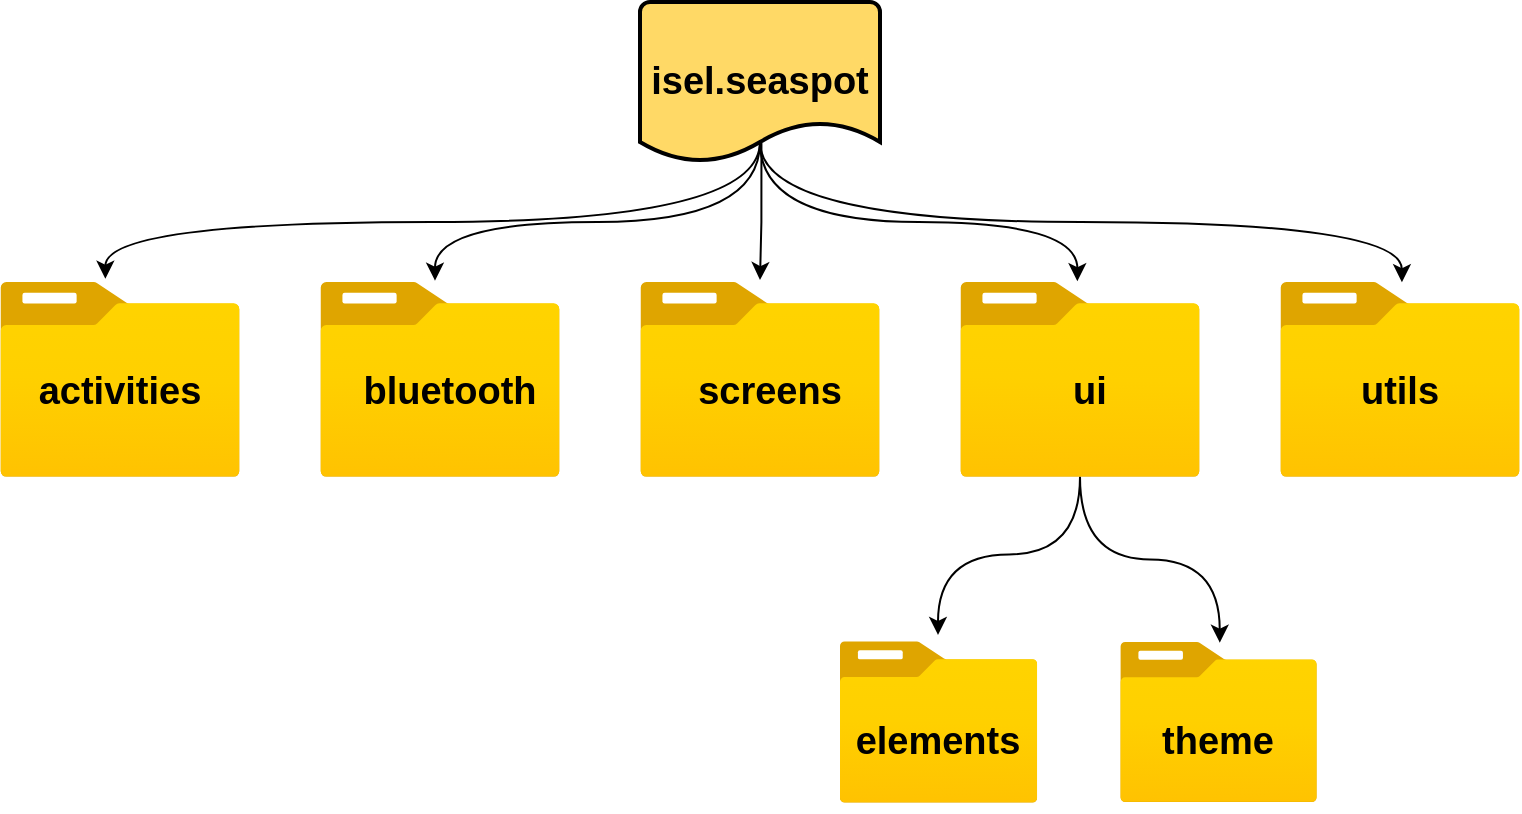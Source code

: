 <mxfile version="21.1.8" type="device">
  <diagram name="Page-1" id="jNWdVCCr6UgHfV_4KWwQ">
    <mxGraphModel dx="1195" dy="672" grid="1" gridSize="10" guides="1" tooltips="1" connect="1" arrows="1" fold="1" page="1" pageScale="1" pageWidth="827" pageHeight="1169" math="0" shadow="0">
      <root>
        <mxCell id="0" />
        <mxCell id="1" parent="0" />
        <mxCell id="-Gym5UrpY2Ay8UnUEYzZ-29" style="edgeStyle=orthogonalEdgeStyle;rounded=0;orthogonalLoop=1;jettySize=auto;html=1;entryX=0.508;entryY=0.001;entryDx=0;entryDy=0;entryPerimeter=0;exitX=0.5;exitY=0.875;exitDx=0;exitDy=0;exitPerimeter=0;curved=1;" edge="1" parent="1" source="-Gym5UrpY2Ay8UnUEYzZ-4" target="-Gym5UrpY2Ay8UnUEYzZ-12">
          <mxGeometry relative="1" as="geometry">
            <Array as="points">
              <mxPoint x="380" y="310" />
              <mxPoint x="701" y="310" />
            </Array>
          </mxGeometry>
        </mxCell>
        <mxCell id="-Gym5UrpY2Ay8UnUEYzZ-30" style="edgeStyle=orthogonalEdgeStyle;rounded=0;orthogonalLoop=1;jettySize=auto;html=1;entryX=0.489;entryY=-0.004;entryDx=0;entryDy=0;entryPerimeter=0;curved=1;" edge="1" parent="1" target="-Gym5UrpY2Ay8UnUEYzZ-11">
          <mxGeometry relative="1" as="geometry">
            <mxPoint x="380" y="270" as="sourcePoint" />
            <Array as="points">
              <mxPoint x="380" y="310" />
              <mxPoint x="539" y="310" />
            </Array>
          </mxGeometry>
        </mxCell>
        <mxCell id="-Gym5UrpY2Ay8UnUEYzZ-31" style="edgeStyle=orthogonalEdgeStyle;rounded=0;orthogonalLoop=1;jettySize=auto;html=1;entryX=0.5;entryY=-0.01;entryDx=0;entryDy=0;entryPerimeter=0;exitX=0.506;exitY=0.871;exitDx=0;exitDy=0;exitPerimeter=0;" edge="1" parent="1" source="-Gym5UrpY2Ay8UnUEYzZ-4" target="-Gym5UrpY2Ay8UnUEYzZ-10">
          <mxGeometry relative="1" as="geometry" />
        </mxCell>
        <mxCell id="-Gym5UrpY2Ay8UnUEYzZ-32" style="edgeStyle=orthogonalEdgeStyle;rounded=0;orthogonalLoop=1;jettySize=auto;html=1;entryX=0.479;entryY=-0.007;entryDx=0;entryDy=0;entryPerimeter=0;curved=1;" edge="1" parent="1" target="-Gym5UrpY2Ay8UnUEYzZ-5">
          <mxGeometry relative="1" as="geometry">
            <mxPoint x="380" y="270" as="sourcePoint" />
            <Array as="points">
              <mxPoint x="380" y="310" />
              <mxPoint x="218" y="310" />
            </Array>
          </mxGeometry>
        </mxCell>
        <mxCell id="-Gym5UrpY2Ay8UnUEYzZ-33" style="edgeStyle=orthogonalEdgeStyle;rounded=0;orthogonalLoop=1;jettySize=auto;html=1;entryX=0.439;entryY=-0.017;entryDx=0;entryDy=0;entryPerimeter=0;curved=1;exitX=0.5;exitY=0.875;exitDx=0;exitDy=0;exitPerimeter=0;" edge="1" parent="1" source="-Gym5UrpY2Ay8UnUEYzZ-4" target="-Gym5UrpY2Ay8UnUEYzZ-13">
          <mxGeometry relative="1" as="geometry">
            <Array as="points">
              <mxPoint x="380" y="310" />
              <mxPoint x="53" y="310" />
            </Array>
          </mxGeometry>
        </mxCell>
        <mxCell id="-Gym5UrpY2Ay8UnUEYzZ-4" value="&lt;font size=&quot;1&quot; style=&quot;&quot;&gt;&lt;b style=&quot;font-size: 19px;&quot;&gt;isel.seaspot&lt;/b&gt;&lt;/font&gt;" style="strokeWidth=2;html=1;shape=mxgraph.flowchart.document2;whiteSpace=wrap;size=0.25;fillColor=#FFD966;fontColor=#000000;" vertex="1" parent="1">
          <mxGeometry x="320" y="200" width="120" height="80" as="geometry" />
        </mxCell>
        <mxCell id="-Gym5UrpY2Ay8UnUEYzZ-5" value="" style="image;aspect=fixed;html=1;points=[];align=center;fontSize=12;image=img/lib/azure2/general/Folder_Blank.svg;" vertex="1" parent="1">
          <mxGeometry x="160" y="340" width="120" height="97.39" as="geometry" />
        </mxCell>
        <mxCell id="-Gym5UrpY2Ay8UnUEYzZ-10" value="" style="image;aspect=fixed;html=1;points=[];align=center;fontSize=12;image=img/lib/azure2/general/Folder_Blank.svg;" vertex="1" parent="1">
          <mxGeometry x="320" y="340" width="120" height="97.39" as="geometry" />
        </mxCell>
        <mxCell id="-Gym5UrpY2Ay8UnUEYzZ-24" style="edgeStyle=orthogonalEdgeStyle;rounded=0;orthogonalLoop=1;jettySize=auto;html=1;entryX=0.497;entryY=0.016;entryDx=0;entryDy=0;entryPerimeter=0;curved=1;" edge="1" parent="1" source="-Gym5UrpY2Ay8UnUEYzZ-11" target="-Gym5UrpY2Ay8UnUEYzZ-19">
          <mxGeometry relative="1" as="geometry" />
        </mxCell>
        <mxCell id="-Gym5UrpY2Ay8UnUEYzZ-28" style="edgeStyle=orthogonalEdgeStyle;rounded=0;orthogonalLoop=1;jettySize=auto;html=1;entryX=0.506;entryY=0.004;entryDx=0;entryDy=0;entryPerimeter=0;curved=1;" edge="1" parent="1" source="-Gym5UrpY2Ay8UnUEYzZ-11" target="-Gym5UrpY2Ay8UnUEYzZ-26">
          <mxGeometry relative="1" as="geometry" />
        </mxCell>
        <mxCell id="-Gym5UrpY2Ay8UnUEYzZ-11" value="" style="image;aspect=fixed;html=1;points=[];align=center;fontSize=12;image=img/lib/azure2/general/Folder_Blank.svg;" vertex="1" parent="1">
          <mxGeometry x="480" y="340" width="120" height="97.39" as="geometry" />
        </mxCell>
        <mxCell id="-Gym5UrpY2Ay8UnUEYzZ-12" value="" style="image;aspect=fixed;html=1;points=[];align=center;fontSize=12;image=img/lib/azure2/general/Folder_Blank.svg;" vertex="1" parent="1">
          <mxGeometry x="640" y="340" width="120" height="97.39" as="geometry" />
        </mxCell>
        <mxCell id="-Gym5UrpY2Ay8UnUEYzZ-13" value="" style="image;aspect=fixed;html=1;points=[];align=center;fontSize=12;image=img/lib/azure2/general/Folder_Blank.svg;" vertex="1" parent="1">
          <mxGeometry y="340" width="120" height="97.39" as="geometry" />
        </mxCell>
        <mxCell id="-Gym5UrpY2Ay8UnUEYzZ-15" value="&lt;font style=&quot;font-size: 19px;&quot; color=&quot;#000000&quot;&gt;&lt;b&gt;activities&lt;/b&gt;&lt;/font&gt;" style="text;html=1;strokeColor=none;fillColor=none;align=center;verticalAlign=middle;whiteSpace=wrap;rounded=0;" vertex="1" parent="1">
          <mxGeometry x="20" y="380" width="80" height="30" as="geometry" />
        </mxCell>
        <mxCell id="-Gym5UrpY2Ay8UnUEYzZ-16" value="&lt;font style=&quot;font-size: 19px;&quot; color=&quot;#000000&quot;&gt;&lt;b&gt;bluetooth&lt;/b&gt;&lt;/font&gt;" style="text;html=1;strokeColor=none;fillColor=none;align=center;verticalAlign=middle;whiteSpace=wrap;rounded=0;" vertex="1" parent="1">
          <mxGeometry x="180" y="380" width="90" height="30" as="geometry" />
        </mxCell>
        <mxCell id="-Gym5UrpY2Ay8UnUEYzZ-17" value="&lt;font style=&quot;font-size: 19px;&quot; color=&quot;#000000&quot;&gt;&lt;b&gt;screens&lt;/b&gt;&lt;/font&gt;" style="text;html=1;strokeColor=none;fillColor=none;align=center;verticalAlign=middle;whiteSpace=wrap;rounded=0;" vertex="1" parent="1">
          <mxGeometry x="340" y="380" width="90" height="30" as="geometry" />
        </mxCell>
        <mxCell id="-Gym5UrpY2Ay8UnUEYzZ-18" value="&lt;font style=&quot;font-size: 19px;&quot; color=&quot;#000000&quot;&gt;&lt;b&gt;ui&lt;/b&gt;&lt;/font&gt;" style="text;html=1;strokeColor=none;fillColor=none;align=center;verticalAlign=middle;whiteSpace=wrap;rounded=0;" vertex="1" parent="1">
          <mxGeometry x="500" y="380" width="90" height="30" as="geometry" />
        </mxCell>
        <mxCell id="-Gym5UrpY2Ay8UnUEYzZ-19" value="" style="image;html=1;points=[];align=center;fontSize=12;image=img/lib/azure2/general/Folder_Blank.svg;" vertex="1" parent="1">
          <mxGeometry x="420" y="515" width="98.57" height="90" as="geometry" />
        </mxCell>
        <mxCell id="-Gym5UrpY2Ay8UnUEYzZ-21" value="&lt;font style=&quot;font-size: 19px;&quot; color=&quot;#000000&quot;&gt;&lt;b&gt;elements&lt;/b&gt;&lt;/font&gt;" style="text;html=1;strokeColor=none;fillColor=none;align=center;verticalAlign=middle;whiteSpace=wrap;rounded=0;" vertex="1" parent="1">
          <mxGeometry x="424.29" y="555" width="90" height="30" as="geometry" />
        </mxCell>
        <mxCell id="-Gym5UrpY2Ay8UnUEYzZ-22" value="&lt;font style=&quot;font-size: 19px;&quot; color=&quot;#000000&quot;&gt;&lt;b&gt;theme&lt;/b&gt;&lt;/font&gt;" style="text;html=1;strokeColor=none;fillColor=none;align=center;verticalAlign=middle;whiteSpace=wrap;rounded=0;" vertex="1" parent="1">
          <mxGeometry x="577.14" y="555" width="90" height="30" as="geometry" />
        </mxCell>
        <mxCell id="-Gym5UrpY2Ay8UnUEYzZ-23" value="&lt;font style=&quot;font-size: 19px;&quot; color=&quot;#000000&quot;&gt;&lt;b&gt;utils&lt;/b&gt;&lt;/font&gt;" style="text;html=1;strokeColor=none;fillColor=none;align=center;verticalAlign=middle;whiteSpace=wrap;rounded=0;" vertex="1" parent="1">
          <mxGeometry x="655" y="380" width="90" height="30" as="geometry" />
        </mxCell>
        <mxCell id="-Gym5UrpY2Ay8UnUEYzZ-26" value="" style="image;aspect=fixed;html=1;points=[];align=center;fontSize=12;image=img/lib/azure2/general/Folder_Blank.svg;" vertex="1" parent="1">
          <mxGeometry x="560" y="520" width="98.57" height="80" as="geometry" />
        </mxCell>
        <mxCell id="-Gym5UrpY2Ay8UnUEYzZ-27" value="&lt;font style=&quot;font-size: 19px;&quot; color=&quot;#000000&quot;&gt;&lt;b&gt;theme&lt;/b&gt;&lt;/font&gt;" style="text;html=1;strokeColor=none;fillColor=none;align=center;verticalAlign=middle;whiteSpace=wrap;rounded=0;" vertex="1" parent="1">
          <mxGeometry x="564.28" y="555" width="90" height="30" as="geometry" />
        </mxCell>
      </root>
    </mxGraphModel>
  </diagram>
</mxfile>
